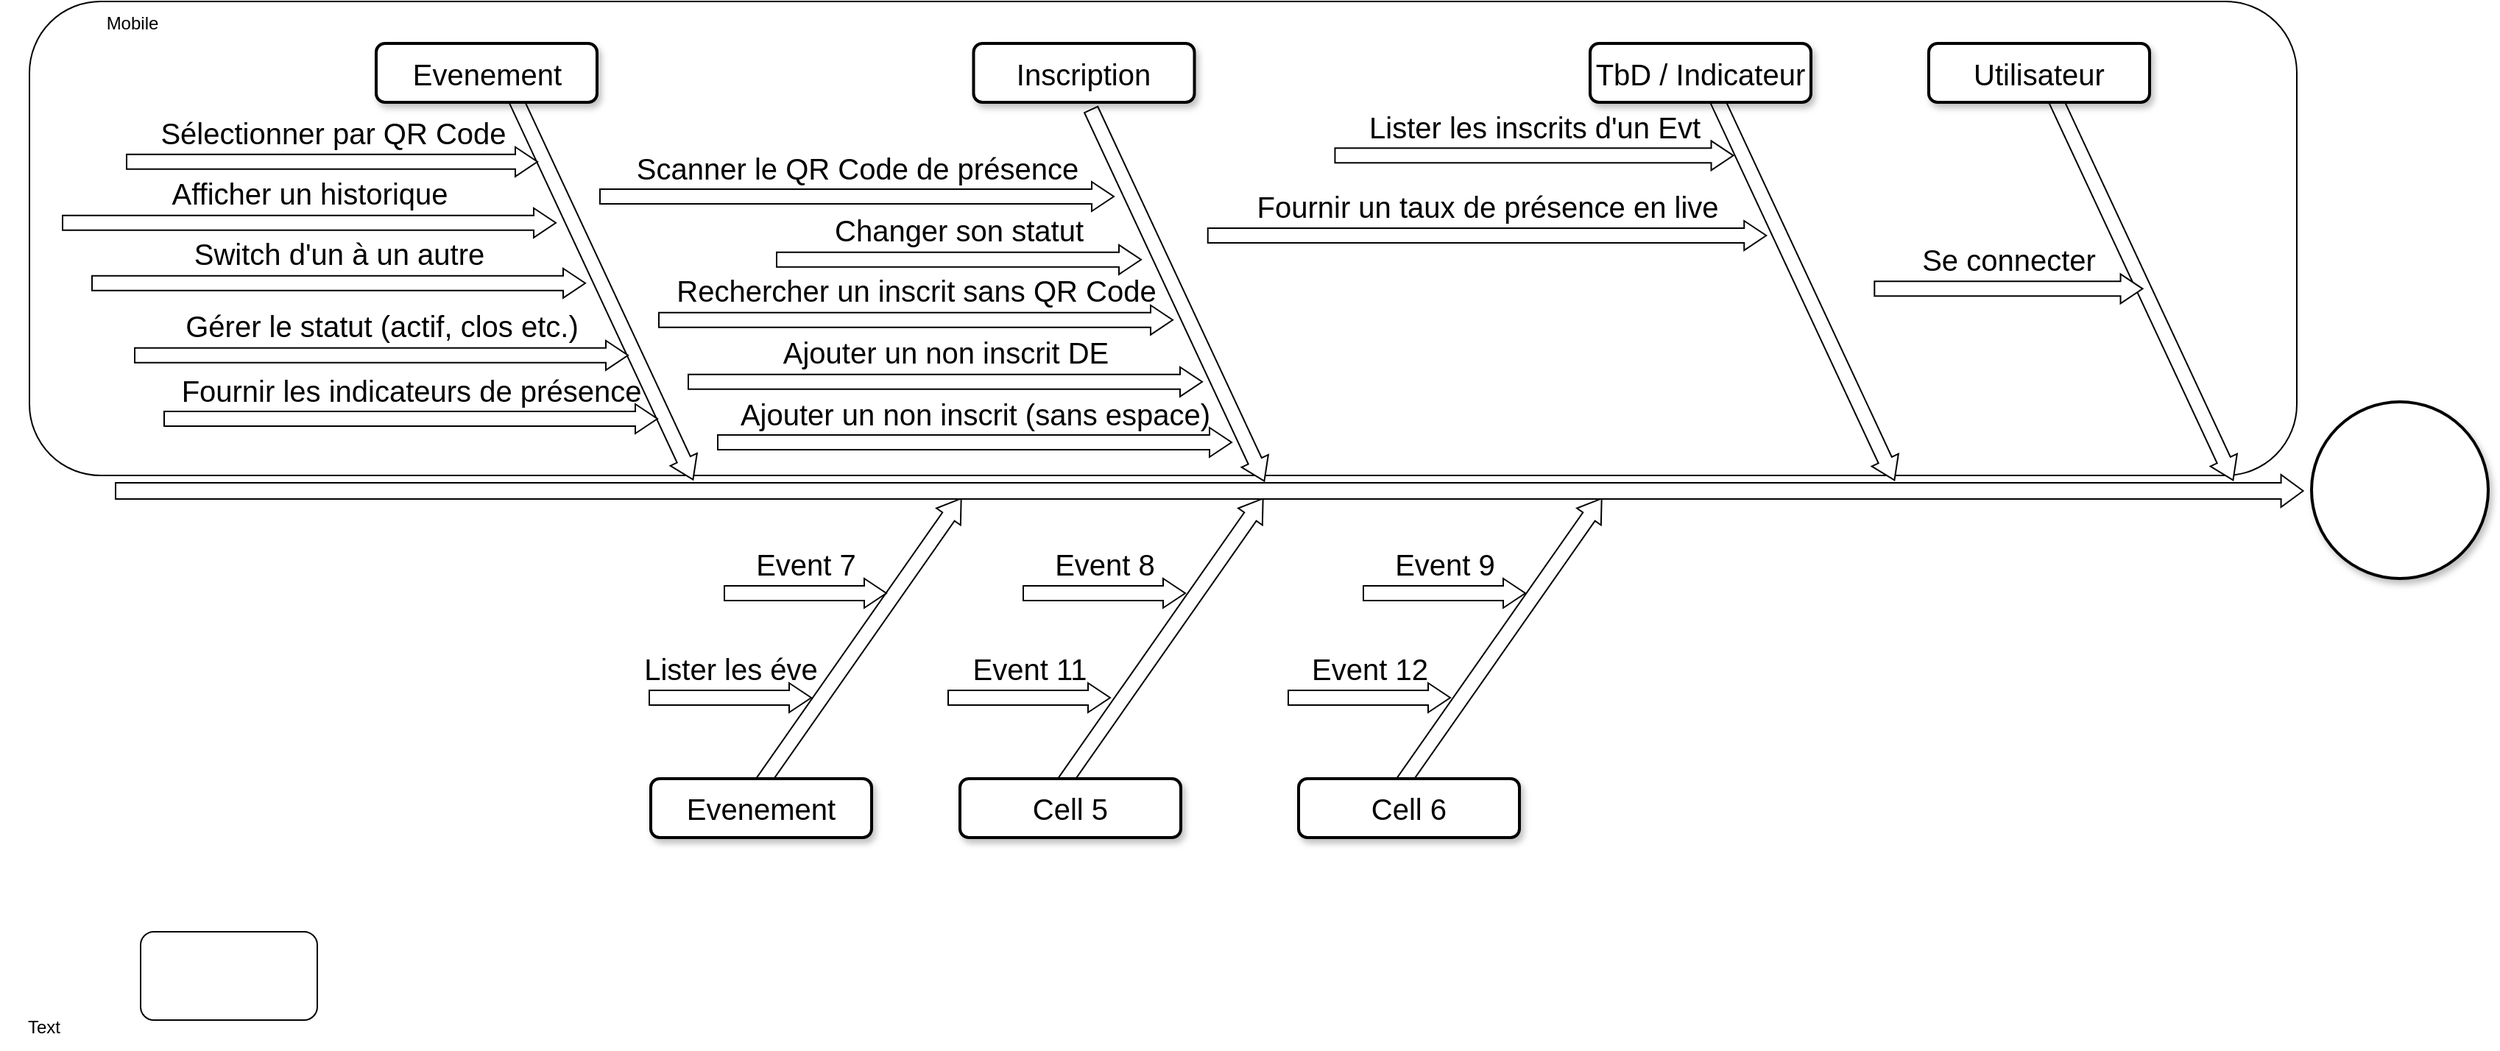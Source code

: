 <mxfile version="21.0.6" type="github">
  <diagram name="Page-1" id="b7a7eaba-c6c5-6fbe-34ae-1d3a4219ac39">
    <mxGraphModel dx="1843" dy="813" grid="1" gridSize="10" guides="1" tooltips="1" connect="1" arrows="1" fold="1" page="1" pageScale="1.5" pageWidth="1169" pageHeight="826" background="none" math="0" shadow="0">
      <root>
        <mxCell id="0" style=";html=1;" />
        <mxCell id="1" style=";html=1;" parent="0" />
        <mxCell id="BgNtMRz4Lzl-_mLBwiGy-10" value="" style="rounded=1;whiteSpace=wrap;html=1;" vertex="1" parent="1">
          <mxGeometry x="60" y="288" width="1540" height="322" as="geometry" />
        </mxCell>
        <mxCell id="279d4c6e8b4f5ae2-2" value="" style="html=1;shadow=0;dashed=0;align=center;verticalAlign=middle;shape=mxgraph.arrows2.arrow;dy=0.5;dx=15;direction=north;notch=0;rounded=0;strokeWidth=1;fontSize=20;rotation=35;" parent="1" vertex="1">
          <mxGeometry x="614" y="604" width="20" height="240" as="geometry" />
        </mxCell>
        <mxCell id="279d4c6e8b4f5ae2-3" value="" style="html=1;shadow=0;dashed=0;align=center;verticalAlign=middle;shape=mxgraph.arrows2.arrow;dy=0.5;dx=15;direction=north;notch=0;rounded=0;strokeWidth=1;fontSize=20;rotation=35;" parent="1" vertex="1">
          <mxGeometry x="819" y="604" width="20" height="240" as="geometry" />
        </mxCell>
        <mxCell id="279d4c6e8b4f5ae2-4" value="" style="html=1;shadow=0;dashed=0;align=center;verticalAlign=middle;shape=mxgraph.arrows2.arrow;dy=0.5;dx=15;direction=north;notch=0;rounded=0;strokeWidth=1;fontSize=20;rotation=35;" parent="1" vertex="1">
          <mxGeometry x="1049" y="604" width="20" height="240" as="geometry" />
        </mxCell>
        <mxCell id="279d4c6e8b4f5ae2-5" value="" style="html=1;shadow=0;dashed=0;align=center;verticalAlign=middle;shape=mxgraph.arrows2.arrow;dy=0.5;dx=15;direction=north;notch=0;rounded=0;strokeWidth=1;fontSize=20;rotation=90;" parent="1" vertex="1">
          <mxGeometry x="850.36" y="-122.36" width="22.07" height="1485.78" as="geometry" />
        </mxCell>
        <mxCell id="279d4c6e8b4f5ae2-6" value="" style="html=1;shadow=0;dashed=0;align=center;verticalAlign=middle;shape=mxgraph.arrows2.arrow;dy=0.5;dx=15;direction=north;notch=0;rounded=0;strokeWidth=1;fontSize=20;rotation=155;" parent="1" vertex="1">
          <mxGeometry x="440.28" y="340.15" width="20" height="286" as="geometry" />
        </mxCell>
        <mxCell id="279d4c6e8b4f5ae2-7" value="" style="html=1;shadow=0;dashed=0;align=center;verticalAlign=middle;shape=mxgraph.arrows2.arrow;dy=0.5;dx=15;direction=north;notch=0;rounded=0;strokeWidth=1;fontSize=20;rotation=155;" parent="1" vertex="1">
          <mxGeometry x="829.89" y="348.44" width="20" height="278.36" as="geometry" />
        </mxCell>
        <mxCell id="279d4c6e8b4f5ae2-8" value="" style="html=1;shadow=0;dashed=0;align=center;verticalAlign=middle;shape=mxgraph.arrows2.arrow;dy=0.5;dx=15;direction=north;notch=0;rounded=0;strokeWidth=1;fontSize=20;rotation=155;" parent="1" vertex="1">
          <mxGeometry x="1256.36" y="340.92" width="20" height="285.61" as="geometry" />
        </mxCell>
        <mxCell id="279d4c6e8b4f5ae2-9" value="Evenement" style="rounded=1;whiteSpace=wrap;html=1;shadow=1;strokeWidth=2;fontSize=20;" parent="1" vertex="1">
          <mxGeometry x="295.5" y="316.5" width="150" height="40" as="geometry" />
        </mxCell>
        <mxCell id="279d4c6e8b4f5ae2-10" value="Inscription" style="rounded=1;whiteSpace=wrap;html=1;shadow=1;strokeWidth=2;fontSize=20;" parent="1" vertex="1">
          <mxGeometry x="701.25" y="316.5" width="150" height="40" as="geometry" />
        </mxCell>
        <mxCell id="279d4c6e8b4f5ae2-11" value="TbD / Indicateur" style="rounded=1;whiteSpace=wrap;html=1;shadow=1;strokeWidth=2;fontSize=20;" parent="1" vertex="1">
          <mxGeometry x="1120" y="316.5" width="150" height="40" as="geometry" />
        </mxCell>
        <mxCell id="279d4c6e8b4f5ae2-12" value="Evenement" style="rounded=1;whiteSpace=wrap;html=1;shadow=1;strokeWidth=2;fontSize=20;" parent="1" vertex="1">
          <mxGeometry x="482" y="816" width="150" height="40" as="geometry" />
        </mxCell>
        <mxCell id="279d4c6e8b4f5ae2-13" value="Cell 5" style="rounded=1;whiteSpace=wrap;html=1;shadow=1;strokeWidth=2;fontSize=20;" parent="1" vertex="1">
          <mxGeometry x="692" y="816.0" width="150" height="40" as="geometry" />
        </mxCell>
        <mxCell id="279d4c6e8b4f5ae2-14" value="Cell 6" style="rounded=1;whiteSpace=wrap;html=1;shadow=1;strokeWidth=2;fontSize=20;" parent="1" vertex="1">
          <mxGeometry x="922" y="816" width="150" height="40" as="geometry" />
        </mxCell>
        <mxCell id="279d4c6e8b4f5ae2-15" value="" style="ellipse;whiteSpace=wrap;html=1;rounded=1;shadow=1;strokeWidth=2;fontSize=20;" parent="1" vertex="1">
          <mxGeometry x="1610" y="560" width="120" height="120" as="geometry" />
        </mxCell>
        <mxCell id="279d4c6e8b4f5ae2-16" value="Sélectionner par QR Code" style="html=1;shadow=0;dashed=0;align=center;verticalAlign=middle;shape=mxgraph.arrows2.arrow;dy=0.5;dx=15;direction=north;notch=0;rounded=0;strokeWidth=1;fontSize=20;rotation=90;horizontal=0;labelPosition=left;verticalLabelPosition=middle;" parent="1" vertex="1">
          <mxGeometry x="255.5" y="257.39" width="20" height="279" as="geometry" />
        </mxCell>
        <mxCell id="279d4c6e8b4f5ae2-17" value="Rechercher un inscrit sans QR Code" style="html=1;shadow=0;dashed=0;align=center;verticalAlign=middle;shape=mxgraph.arrows2.arrow;dy=0.5;dx=15;direction=north;notch=0;rounded=0;strokeWidth=1;fontSize=20;rotation=90;horizontal=0;labelPosition=left;verticalLabelPosition=middle;" parent="1" vertex="1">
          <mxGeometry x="652" y="329.89" width="20" height="349" as="geometry" />
        </mxCell>
        <mxCell id="279d4c6e8b4f5ae2-18" value="Lister les inscrits d&#39;un Evt" style="html=1;shadow=0;dashed=0;align=center;verticalAlign=middle;shape=mxgraph.arrows2.arrow;dy=0.5;dx=15;direction=north;notch=0;rounded=0;strokeWidth=1;fontSize=20;rotation=90;horizontal=0;labelPosition=left;verticalLabelPosition=middle;" parent="1" vertex="1">
          <mxGeometry x="1072" y="257.39" width="20" height="270.54" as="geometry" />
        </mxCell>
        <mxCell id="279d4c6e8b4f5ae2-19" value="Lister les éve" style="html=1;shadow=0;dashed=0;align=center;verticalAlign=middle;shape=mxgraph.arrows2.arrow;dy=0.5;dx=15;direction=north;notch=0;rounded=0;strokeWidth=1;fontSize=20;rotation=90;horizontal=0;labelPosition=left;verticalLabelPosition=middle;" parent="1" vertex="1">
          <mxGeometry x="526" y="706" width="20" height="110" as="geometry" />
        </mxCell>
        <mxCell id="279d4c6e8b4f5ae2-20" value="Event 11" style="html=1;shadow=0;dashed=0;align=center;verticalAlign=middle;shape=mxgraph.arrows2.arrow;dy=0.5;dx=15;direction=north;notch=0;rounded=0;strokeWidth=1;fontSize=20;rotation=90;horizontal=0;labelPosition=left;verticalLabelPosition=middle;" parent="1" vertex="1">
          <mxGeometry x="729" y="706" width="20" height="110" as="geometry" />
        </mxCell>
        <mxCell id="279d4c6e8b4f5ae2-21" value="Event 12" style="html=1;shadow=0;dashed=0;align=center;verticalAlign=middle;shape=mxgraph.arrows2.arrow;dy=0.5;dx=15;direction=north;notch=0;rounded=0;strokeWidth=1;fontSize=20;rotation=90;horizontal=0;labelPosition=left;verticalLabelPosition=middle;" parent="1" vertex="1">
          <mxGeometry x="960" y="706" width="20" height="110" as="geometry" />
        </mxCell>
        <mxCell id="279d4c6e8b4f5ae2-22" value="Gérer le statut (actif, clos etc.)" style="html=1;shadow=0;dashed=0;align=center;verticalAlign=middle;shape=mxgraph.arrows2.arrow;dy=0.5;dx=15;direction=north;notch=0;rounded=0;strokeWidth=1;fontSize=20;rotation=90;horizontal=0;labelPosition=left;verticalLabelPosition=middle;" parent="1" vertex="1">
          <mxGeometry x="289" y="360.89" width="20" height="335" as="geometry" />
        </mxCell>
        <mxCell id="279d4c6e8b4f5ae2-23" value="Changer son statut" style="html=1;shadow=0;dashed=0;align=center;verticalAlign=middle;shape=mxgraph.arrows2.arrow;dy=0.5;dx=15;direction=north;notch=0;rounded=0;strokeWidth=1;fontSize=20;rotation=90;horizontal=0;labelPosition=left;verticalLabelPosition=middle;" parent="1" vertex="1">
          <mxGeometry x="681.25" y="339.64" width="20" height="247.5" as="geometry" />
        </mxCell>
        <mxCell id="279d4c6e8b4f5ae2-24" value="Fournir un taux de présence en live" style="html=1;shadow=0;dashed=0;align=center;verticalAlign=middle;shape=mxgraph.arrows2.arrow;dy=0.5;dx=15;direction=north;notch=0;rounded=0;strokeWidth=1;fontSize=20;rotation=90;horizontal=0;labelPosition=left;verticalLabelPosition=middle;" parent="1" vertex="1">
          <mxGeometry x="1040" y="257.39" width="20" height="379.25" as="geometry" />
        </mxCell>
        <mxCell id="279d4c6e8b4f5ae2-25" value="Event 7" style="html=1;shadow=0;dashed=0;align=center;verticalAlign=middle;shape=mxgraph.arrows2.arrow;dy=0.5;dx=15;direction=north;notch=0;rounded=0;strokeWidth=1;fontSize=20;rotation=90;horizontal=0;labelPosition=left;verticalLabelPosition=middle;" parent="1" vertex="1">
          <mxGeometry x="577" y="635" width="20" height="110" as="geometry" />
        </mxCell>
        <mxCell id="279d4c6e8b4f5ae2-26" value="Event 8" style="html=1;shadow=0;dashed=0;align=center;verticalAlign=middle;shape=mxgraph.arrows2.arrow;dy=0.5;dx=15;direction=north;notch=0;rounded=0;strokeWidth=1;fontSize=20;rotation=90;horizontal=0;labelPosition=left;verticalLabelPosition=middle;" parent="1" vertex="1">
          <mxGeometry x="780" y="635" width="20" height="110" as="geometry" />
        </mxCell>
        <mxCell id="279d4c6e8b4f5ae2-27" value="Event 9" style="html=1;shadow=0;dashed=0;align=center;verticalAlign=middle;shape=mxgraph.arrows2.arrow;dy=0.5;dx=15;direction=north;notch=0;rounded=0;strokeWidth=1;fontSize=20;rotation=90;horizontal=0;labelPosition=left;verticalLabelPosition=middle;" parent="1" vertex="1">
          <mxGeometry x="1011" y="635" width="20" height="110" as="geometry" />
        </mxCell>
        <mxCell id="BgNtMRz4Lzl-_mLBwiGy-1" value="Switch d&#39;un à un autre" style="html=1;shadow=0;dashed=0;align=center;verticalAlign=middle;shape=mxgraph.arrows2.arrow;dy=0.5;dx=15;direction=north;notch=0;rounded=0;strokeWidth=1;fontSize=20;rotation=90;horizontal=0;labelPosition=left;verticalLabelPosition=middle;" vertex="1" parent="1">
          <mxGeometry x="260" y="311.89" width="20" height="335" as="geometry" />
        </mxCell>
        <mxCell id="BgNtMRz4Lzl-_mLBwiGy-2" value="Afficher un historique" style="html=1;shadow=0;dashed=0;align=center;verticalAlign=middle;shape=mxgraph.arrows2.arrow;dy=0.5;dx=15;direction=north;notch=0;rounded=0;strokeWidth=1;fontSize=20;rotation=90;horizontal=0;labelPosition=left;verticalLabelPosition=middle;" vertex="1" parent="1">
          <mxGeometry x="240" y="270.89" width="20" height="335" as="geometry" />
        </mxCell>
        <mxCell id="BgNtMRz4Lzl-_mLBwiGy-3" value="Scanner le QR Code de présence" style="html=1;shadow=0;dashed=0;align=center;verticalAlign=middle;shape=mxgraph.arrows2.arrow;dy=0.5;dx=15;direction=north;notch=0;rounded=0;strokeWidth=1;fontSize=20;rotation=90;horizontal=0;labelPosition=left;verticalLabelPosition=middle;" vertex="1" parent="1">
          <mxGeometry x="612" y="246" width="20" height="349" as="geometry" />
        </mxCell>
        <mxCell id="BgNtMRz4Lzl-_mLBwiGy-4" value="Ajouter un non inscrit DE" style="html=1;shadow=0;dashed=0;align=center;verticalAlign=middle;shape=mxgraph.arrows2.arrow;dy=0.5;dx=15;direction=north;notch=0;rounded=0;strokeWidth=1;fontSize=20;rotation=90;horizontal=0;labelPosition=left;verticalLabelPosition=middle;" vertex="1" parent="1">
          <mxGeometry x="672" y="371.89" width="20" height="349" as="geometry" />
        </mxCell>
        <mxCell id="BgNtMRz4Lzl-_mLBwiGy-5" value="Ajouter un non inscrit (sans espace)" style="html=1;shadow=0;dashed=0;align=center;verticalAlign=middle;shape=mxgraph.arrows2.arrow;dy=0.5;dx=15;direction=north;notch=0;rounded=0;strokeWidth=1;fontSize=20;rotation=90;horizontal=0;labelPosition=left;verticalLabelPosition=middle;" vertex="1" parent="1">
          <mxGeometry x="692" y="413" width="20" height="349" as="geometry" />
        </mxCell>
        <mxCell id="BgNtMRz4Lzl-_mLBwiGy-6" value="Fournir les indicateurs de présence" style="html=1;shadow=0;dashed=0;align=center;verticalAlign=middle;shape=mxgraph.arrows2.arrow;dy=0.5;dx=15;direction=north;notch=0;rounded=0;strokeWidth=1;fontSize=20;rotation=90;horizontal=0;labelPosition=left;verticalLabelPosition=middle;" vertex="1" parent="1">
          <mxGeometry x="309" y="404" width="20" height="335" as="geometry" />
        </mxCell>
        <mxCell id="BgNtMRz4Lzl-_mLBwiGy-9" value="" style="rounded=1;whiteSpace=wrap;html=1;" vertex="1" parent="1">
          <mxGeometry x="135.5" y="920" width="120" height="60" as="geometry" />
        </mxCell>
        <mxCell id="BgNtMRz4Lzl-_mLBwiGy-11" value="Text" style="text;html=1;strokeColor=none;fillColor=none;align=center;verticalAlign=middle;whiteSpace=wrap;rounded=0;" vertex="1" parent="1">
          <mxGeometry x="40" y="970" width="60" height="30" as="geometry" />
        </mxCell>
        <mxCell id="BgNtMRz4Lzl-_mLBwiGy-12" value="Mobile" style="text;html=1;strokeColor=none;fillColor=none;align=center;verticalAlign=middle;whiteSpace=wrap;rounded=0;" vertex="1" parent="1">
          <mxGeometry x="100" y="288" width="60" height="30" as="geometry" />
        </mxCell>
        <mxCell id="BgNtMRz4Lzl-_mLBwiGy-13" value="" style="html=1;shadow=0;dashed=0;align=center;verticalAlign=middle;shape=mxgraph.arrows2.arrow;dy=0.5;dx=15;direction=north;notch=0;rounded=0;strokeWidth=1;fontSize=20;rotation=155;" vertex="1" parent="1">
          <mxGeometry x="1486.36" y="340.92" width="20" height="285.61" as="geometry" />
        </mxCell>
        <mxCell id="BgNtMRz4Lzl-_mLBwiGy-14" value="Utilisateur" style="rounded=1;whiteSpace=wrap;html=1;shadow=1;strokeWidth=2;fontSize=20;" vertex="1" parent="1">
          <mxGeometry x="1350" y="316.5" width="150" height="40" as="geometry" />
        </mxCell>
        <mxCell id="BgNtMRz4Lzl-_mLBwiGy-15" value="Se connecter" style="html=1;shadow=0;dashed=0;align=center;verticalAlign=middle;shape=mxgraph.arrows2.arrow;dy=0.5;dx=15;direction=north;notch=0;rounded=0;strokeWidth=1;fontSize=20;rotation=90;horizontal=0;labelPosition=left;verticalLabelPosition=middle;" vertex="1" parent="1">
          <mxGeometry x="1394.21" y="392.09" width="20" height="182.12" as="geometry" />
        </mxCell>
      </root>
    </mxGraphModel>
  </diagram>
</mxfile>
